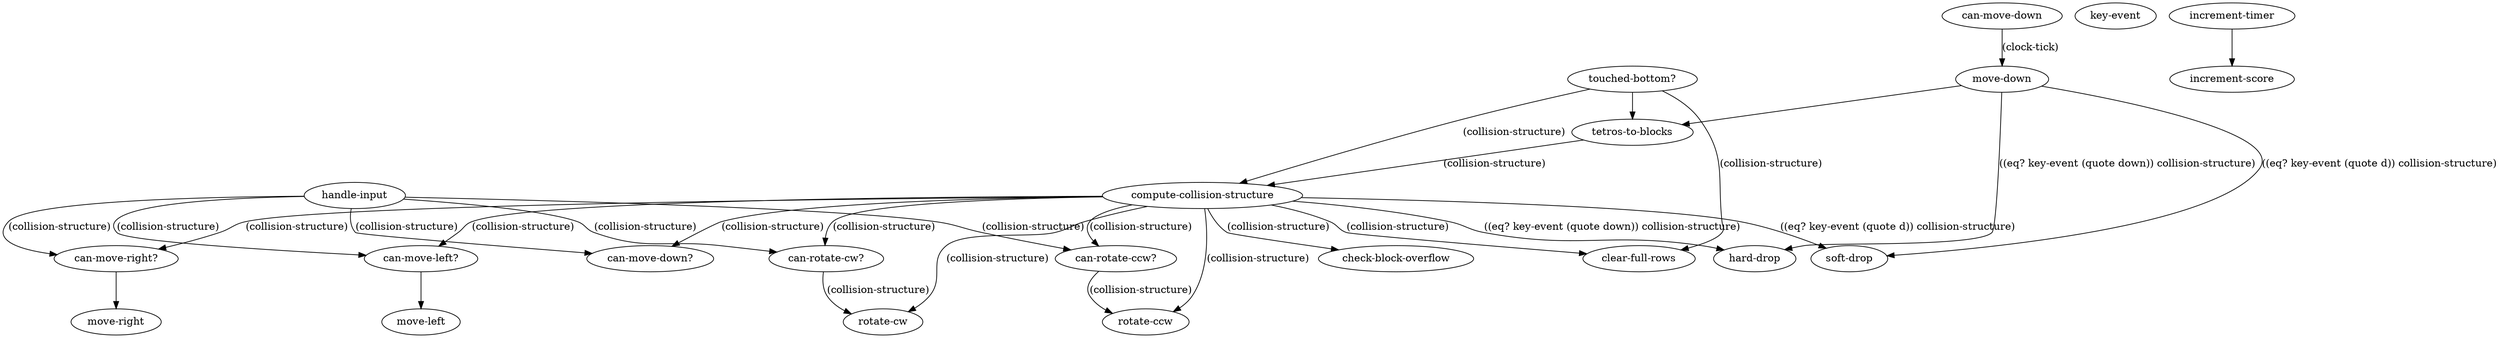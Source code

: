 digraph G {
	node0 [label="compute-collision-structure"];
	node1 [label="can-move-down?"];
	node2 [label="rotate-ccw"];
	node3 [label="can-move-right?"];
	node4 [label="can-rotate-ccw?"];
	node5 [label="soft-drop"];
	node6 [label="touched-bottom?"];
	node7 [label="move-right"];
	node8 [label="rotate-cw"];
	node9 [label="check-block-overflow"];
	node10 [label="can-move-down"];
	node11 [label="can-rotate-cw?"];
	node12 [label="tetros-to-blocks"];
	node13 [label="move-down"];
	node14 [label="handle-input"];
	node15 [label="clear-full-rows"];
	node16 [label="move-left"];
	node17 [label="key-event"];
	node18 [label="increment-timer"];
	node19 [label="increment-score"];
	node20 [label="hard-drop"];
	node21 [label="can-move-left?"];
	subgraph U {
		edge [dir=none];
	}
	subgraph D {
		node0 -> node5 [label="((eq? key-event (quote d)) collision-structure)"];
		node0 -> node1 [label="(collision-structure)"];
		node0 -> node3 [label="(collision-structure)"];
		node0 -> node4 [label="(collision-structure)"];
		node0 -> node2 [label="(collision-structure)"];
		node0 -> node15 [label="(collision-structure)"];
		node0 -> node20 [label="((eq? key-event (quote down)) collision-structure)"];
		node0 -> node8 [label="(collision-structure)"];
		node0 -> node9 [label="(collision-structure)"];
		node0 -> node11 [label="(collision-structure)"];
		node0 -> node21 [label="(collision-structure)"];
		node3 -> node7 [label=""];
		node4 -> node2 [label="(collision-structure)"];
		node6 -> node15 [label="(collision-structure)"];
		node6 -> node0 [label="(collision-structure)"];
		node6 -> node12 [label=""];
		node10 -> node13 [label="(clock-tick)"];
		node11 -> node8 [label="(collision-structure)"];
		node12 -> node0 [label="(collision-structure)"];
		node13 -> node5 [label="((eq? key-event (quote d)) collision-structure)"];
		node13 -> node20 [label="((eq? key-event (quote down)) collision-structure)"];
		node13 -> node12 [label=""];
		node14 -> node1 [label="(collision-structure)"];
		node14 -> node3 [label="(collision-structure)"];
		node14 -> node4 [label="(collision-structure)"];
		node14 -> node11 [label="(collision-structure)"];
		node14 -> node21 [label="(collision-structure)"];
		node18 -> node19 [label=""];
		node21 -> node16 [label=""];
	}
}